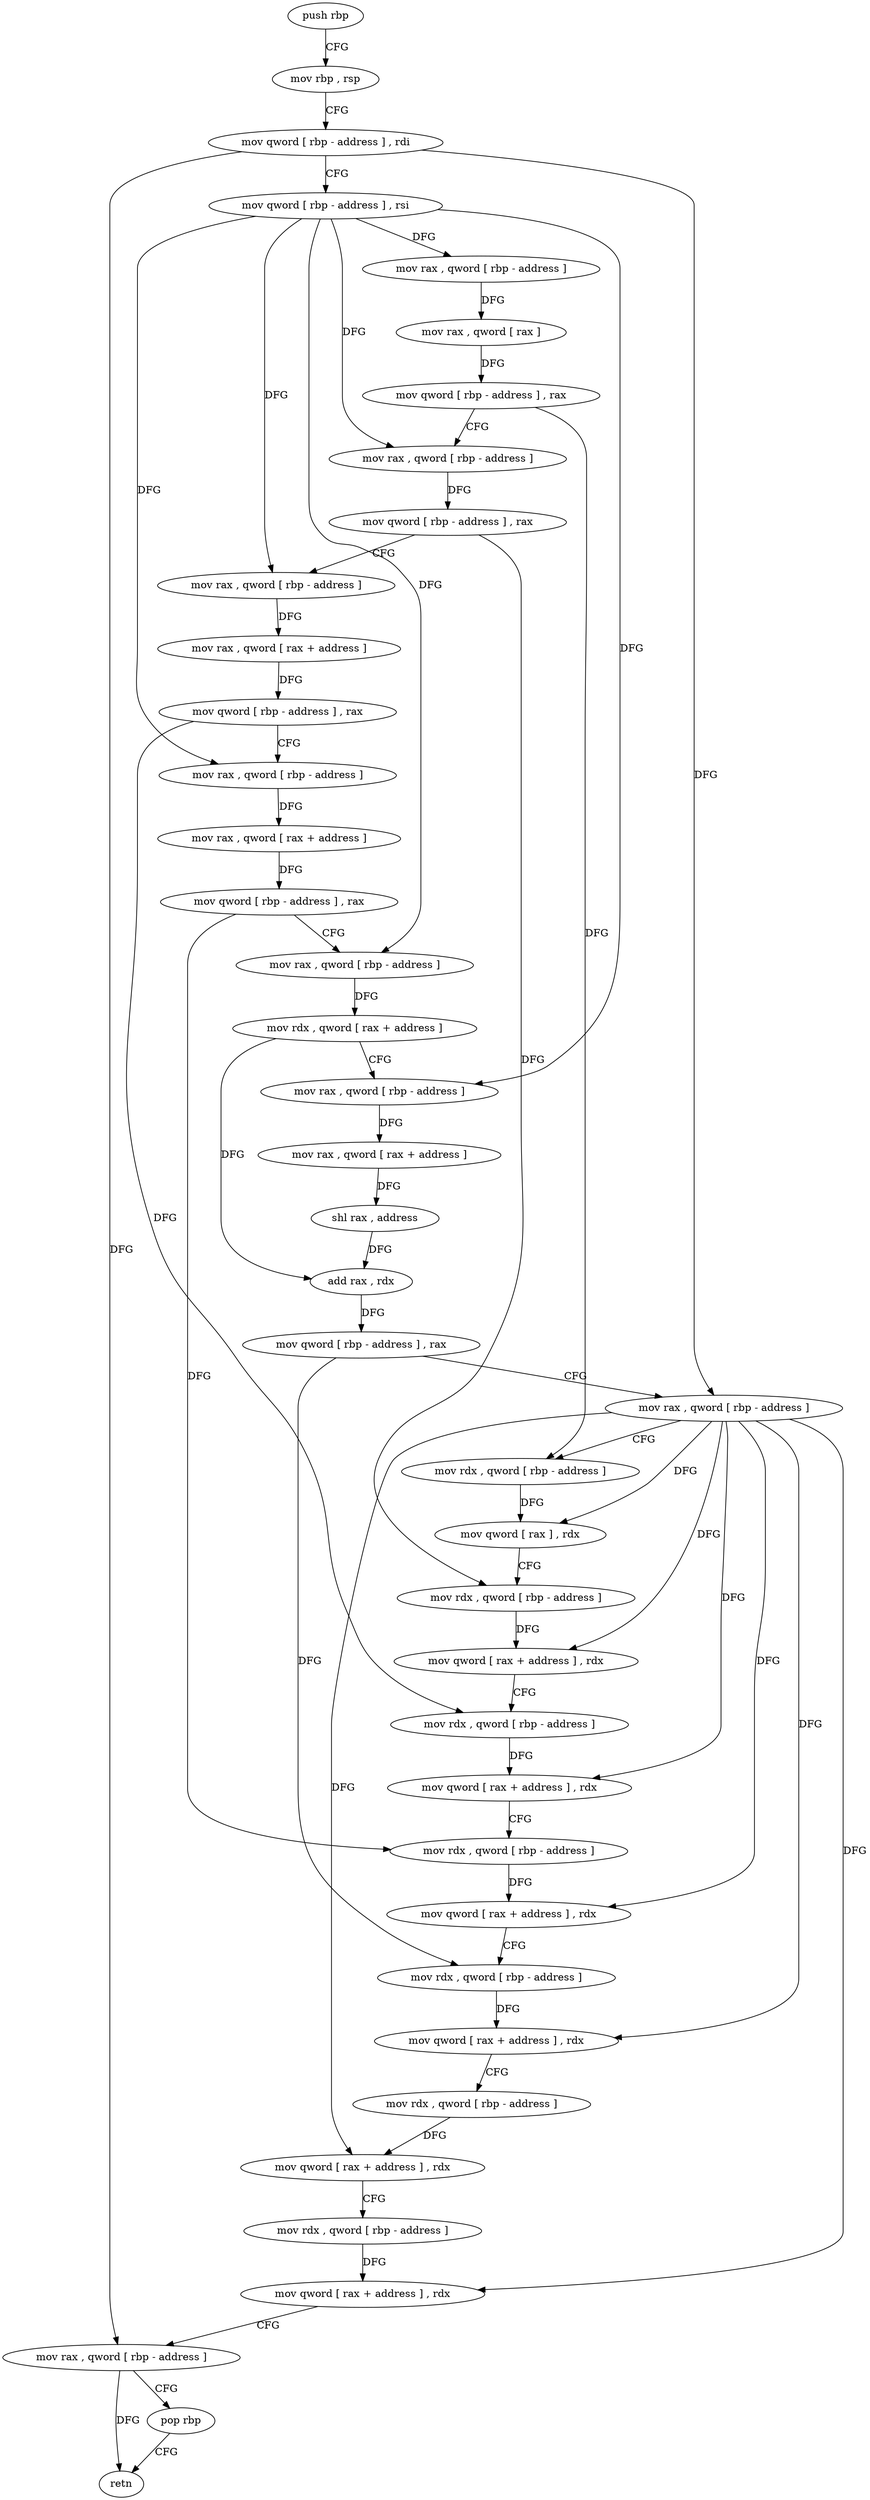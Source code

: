 digraph "func" {
"194819" [label = "push rbp" ]
"194820" [label = "mov rbp , rsp" ]
"194823" [label = "mov qword [ rbp - address ] , rdi" ]
"194827" [label = "mov qword [ rbp - address ] , rsi" ]
"194831" [label = "mov rax , qword [ rbp - address ]" ]
"194835" [label = "mov rax , qword [ rax ]" ]
"194838" [label = "mov qword [ rbp - address ] , rax" ]
"194842" [label = "mov rax , qword [ rbp - address ]" ]
"194846" [label = "mov qword [ rbp - address ] , rax" ]
"194850" [label = "mov rax , qword [ rbp - address ]" ]
"194854" [label = "mov rax , qword [ rax + address ]" ]
"194858" [label = "mov qword [ rbp - address ] , rax" ]
"194862" [label = "mov rax , qword [ rbp - address ]" ]
"194866" [label = "mov rax , qword [ rax + address ]" ]
"194870" [label = "mov qword [ rbp - address ] , rax" ]
"194874" [label = "mov rax , qword [ rbp - address ]" ]
"194878" [label = "mov rdx , qword [ rax + address ]" ]
"194882" [label = "mov rax , qword [ rbp - address ]" ]
"194886" [label = "mov rax , qword [ rax + address ]" ]
"194890" [label = "shl rax , address" ]
"194894" [label = "add rax , rdx" ]
"194897" [label = "mov qword [ rbp - address ] , rax" ]
"194901" [label = "mov rax , qword [ rbp - address ]" ]
"194905" [label = "mov rdx , qword [ rbp - address ]" ]
"194909" [label = "mov qword [ rax ] , rdx" ]
"194912" [label = "mov rdx , qword [ rbp - address ]" ]
"194916" [label = "mov qword [ rax + address ] , rdx" ]
"194920" [label = "mov rdx , qword [ rbp - address ]" ]
"194924" [label = "mov qword [ rax + address ] , rdx" ]
"194928" [label = "mov rdx , qword [ rbp - address ]" ]
"194932" [label = "mov qword [ rax + address ] , rdx" ]
"194936" [label = "mov rdx , qword [ rbp - address ]" ]
"194940" [label = "mov qword [ rax + address ] , rdx" ]
"194944" [label = "mov rdx , qword [ rbp - address ]" ]
"194948" [label = "mov qword [ rax + address ] , rdx" ]
"194952" [label = "mov rdx , qword [ rbp - address ]" ]
"194956" [label = "mov qword [ rax + address ] , rdx" ]
"194960" [label = "mov rax , qword [ rbp - address ]" ]
"194964" [label = "pop rbp" ]
"194965" [label = "retn" ]
"194819" -> "194820" [ label = "CFG" ]
"194820" -> "194823" [ label = "CFG" ]
"194823" -> "194827" [ label = "CFG" ]
"194823" -> "194901" [ label = "DFG" ]
"194823" -> "194960" [ label = "DFG" ]
"194827" -> "194831" [ label = "DFG" ]
"194827" -> "194842" [ label = "DFG" ]
"194827" -> "194850" [ label = "DFG" ]
"194827" -> "194862" [ label = "DFG" ]
"194827" -> "194874" [ label = "DFG" ]
"194827" -> "194882" [ label = "DFG" ]
"194831" -> "194835" [ label = "DFG" ]
"194835" -> "194838" [ label = "DFG" ]
"194838" -> "194842" [ label = "CFG" ]
"194838" -> "194905" [ label = "DFG" ]
"194842" -> "194846" [ label = "DFG" ]
"194846" -> "194850" [ label = "CFG" ]
"194846" -> "194912" [ label = "DFG" ]
"194850" -> "194854" [ label = "DFG" ]
"194854" -> "194858" [ label = "DFG" ]
"194858" -> "194862" [ label = "CFG" ]
"194858" -> "194920" [ label = "DFG" ]
"194862" -> "194866" [ label = "DFG" ]
"194866" -> "194870" [ label = "DFG" ]
"194870" -> "194874" [ label = "CFG" ]
"194870" -> "194928" [ label = "DFG" ]
"194874" -> "194878" [ label = "DFG" ]
"194878" -> "194882" [ label = "CFG" ]
"194878" -> "194894" [ label = "DFG" ]
"194882" -> "194886" [ label = "DFG" ]
"194886" -> "194890" [ label = "DFG" ]
"194890" -> "194894" [ label = "DFG" ]
"194894" -> "194897" [ label = "DFG" ]
"194897" -> "194901" [ label = "CFG" ]
"194897" -> "194936" [ label = "DFG" ]
"194901" -> "194905" [ label = "CFG" ]
"194901" -> "194909" [ label = "DFG" ]
"194901" -> "194916" [ label = "DFG" ]
"194901" -> "194924" [ label = "DFG" ]
"194901" -> "194932" [ label = "DFG" ]
"194901" -> "194940" [ label = "DFG" ]
"194901" -> "194948" [ label = "DFG" ]
"194901" -> "194956" [ label = "DFG" ]
"194905" -> "194909" [ label = "DFG" ]
"194909" -> "194912" [ label = "CFG" ]
"194912" -> "194916" [ label = "DFG" ]
"194916" -> "194920" [ label = "CFG" ]
"194920" -> "194924" [ label = "DFG" ]
"194924" -> "194928" [ label = "CFG" ]
"194928" -> "194932" [ label = "DFG" ]
"194932" -> "194936" [ label = "CFG" ]
"194936" -> "194940" [ label = "DFG" ]
"194940" -> "194944" [ label = "CFG" ]
"194944" -> "194948" [ label = "DFG" ]
"194948" -> "194952" [ label = "CFG" ]
"194952" -> "194956" [ label = "DFG" ]
"194956" -> "194960" [ label = "CFG" ]
"194960" -> "194964" [ label = "CFG" ]
"194960" -> "194965" [ label = "DFG" ]
"194964" -> "194965" [ label = "CFG" ]
}
